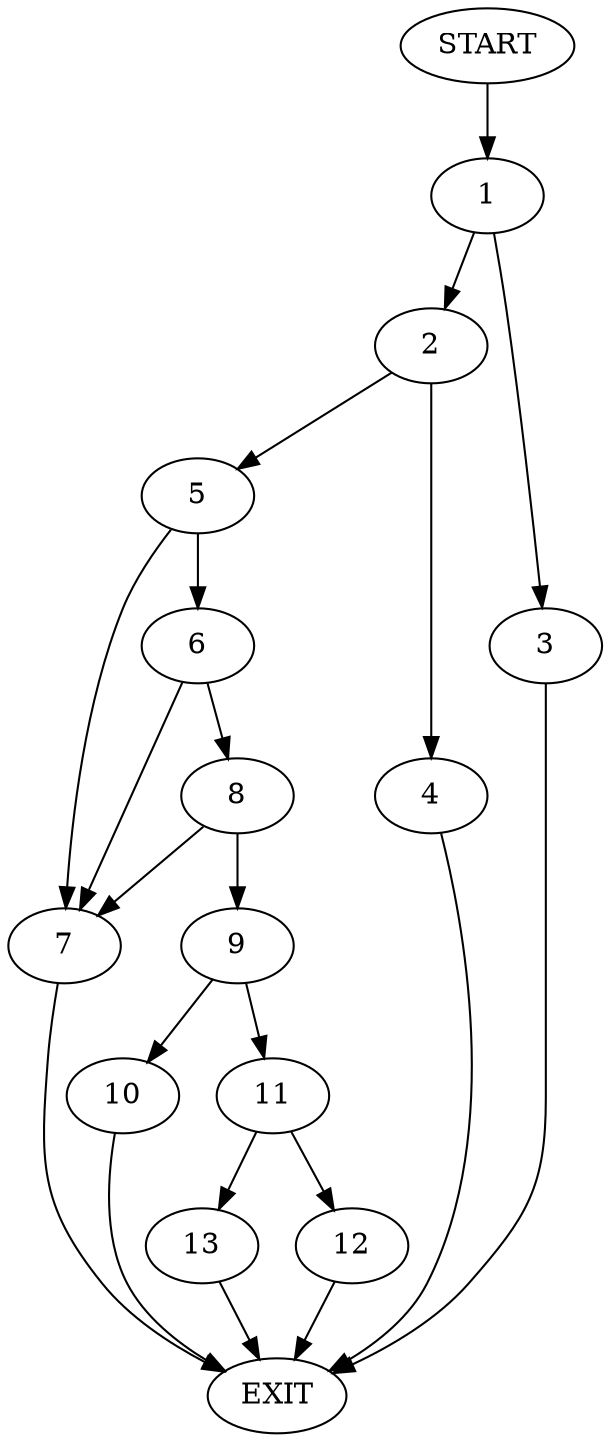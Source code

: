 digraph {
0 [label="START"]
14 [label="EXIT"]
0 -> 1
1 -> 2
1 -> 3
3 -> 14
2 -> 4
2 -> 5
4 -> 14
5 -> 6
5 -> 7
7 -> 14
6 -> 8
6 -> 7
8 -> 9
8 -> 7
9 -> 10
9 -> 11
10 -> 14
11 -> 12
11 -> 13
12 -> 14
13 -> 14
}
